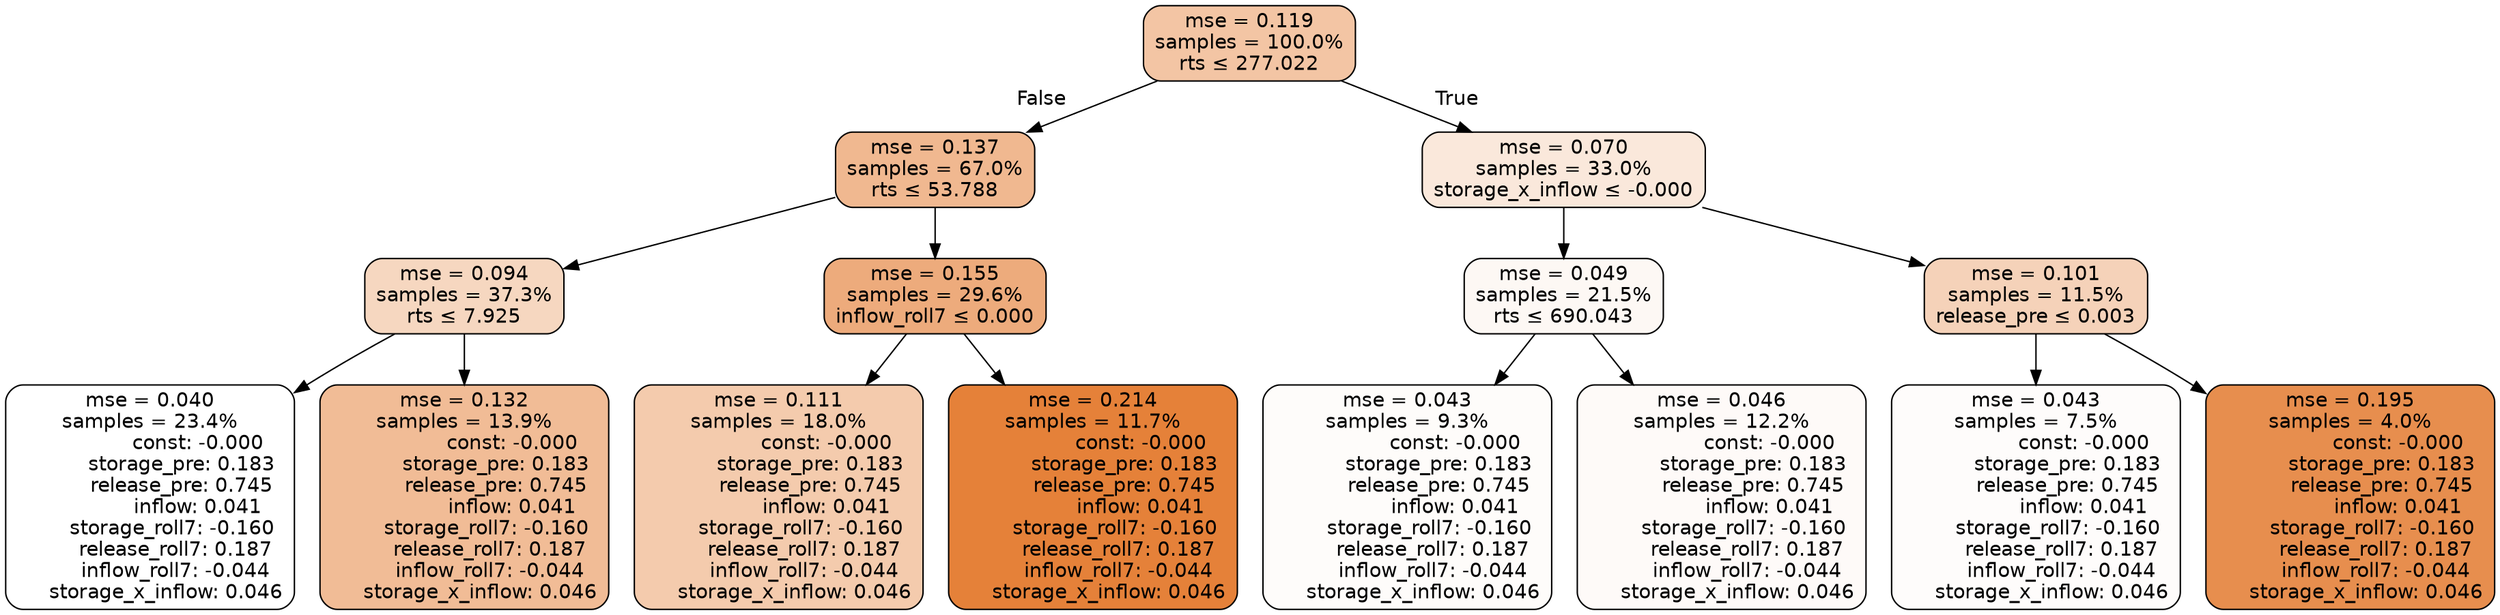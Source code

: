 digraph tree {
node [shape=rectangle, style="filled, rounded", color="black", fontname=helvetica] ;
edge [fontname=helvetica] ;
	"0" [label="mse = 0.119
samples = 100.0%
rts &le; 277.022", fillcolor="#f3c5a4"]
	"1" [label="mse = 0.137
samples = 67.0%
rts &le; 53.788", fillcolor="#f0b890"]
	"2" [label="mse = 0.094
samples = 37.3%
rts &le; 7.925", fillcolor="#f6d7c0"]
	"3" [label="mse = 0.040
samples = 23.4%
               const: -0.000
          storage_pre: 0.183
          release_pre: 0.745
               inflow: 0.041
       storage_roll7: -0.160
        release_roll7: 0.187
        inflow_roll7: -0.044
     storage_x_inflow: 0.046", fillcolor="#ffffff"]
	"4" [label="mse = 0.132
samples = 13.9%
               const: -0.000
          storage_pre: 0.183
          release_pre: 0.745
               inflow: 0.041
       storage_roll7: -0.160
        release_roll7: 0.187
        inflow_roll7: -0.044
     storage_x_inflow: 0.046", fillcolor="#f1bc96"]
	"5" [label="mse = 0.155
samples = 29.6%
inflow_roll7 &le; 0.000", fillcolor="#edab7c"]
	"6" [label="mse = 0.111
samples = 18.0%
               const: -0.000
          storage_pre: 0.183
          release_pre: 0.745
               inflow: 0.041
       storage_roll7: -0.160
        release_roll7: 0.187
        inflow_roll7: -0.044
     storage_x_inflow: 0.046", fillcolor="#f4cbad"]
	"7" [label="mse = 0.214
samples = 11.7%
               const: -0.000
          storage_pre: 0.183
          release_pre: 0.745
               inflow: 0.041
       storage_roll7: -0.160
        release_roll7: 0.187
        inflow_roll7: -0.044
     storage_x_inflow: 0.046", fillcolor="#e58139"]
	"8" [label="mse = 0.070
samples = 33.0%
storage_x_inflow &le; -0.000", fillcolor="#fae8db"]
	"9" [label="mse = 0.049
samples = 21.5%
rts &le; 690.043", fillcolor="#fdf8f4"]
	"10" [label="mse = 0.043
samples = 9.3%
               const: -0.000
          storage_pre: 0.183
          release_pre: 0.745
               inflow: 0.041
       storage_roll7: -0.160
        release_roll7: 0.187
        inflow_roll7: -0.044
     storage_x_inflow: 0.046", fillcolor="#fefcfa"]
	"11" [label="mse = 0.046
samples = 12.2%
               const: -0.000
          storage_pre: 0.183
          release_pre: 0.745
               inflow: 0.041
       storage_roll7: -0.160
        release_roll7: 0.187
        inflow_roll7: -0.044
     storage_x_inflow: 0.046", fillcolor="#fefaf8"]
	"12" [label="mse = 0.101
samples = 11.5%
release_pre &le; 0.003", fillcolor="#f5d2b9"]
	"13" [label="mse = 0.043
samples = 7.5%
               const: -0.000
          storage_pre: 0.183
          release_pre: 0.745
               inflow: 0.041
       storage_roll7: -0.160
        release_roll7: 0.187
        inflow_roll7: -0.044
     storage_x_inflow: 0.046", fillcolor="#fefcfb"]
	"14" [label="mse = 0.195
samples = 4.0%
               const: -0.000
          storage_pre: 0.183
          release_pre: 0.745
               inflow: 0.041
       storage_roll7: -0.160
        release_roll7: 0.187
        inflow_roll7: -0.044
     storage_x_inflow: 0.046", fillcolor="#e78e4e"]

	"0" -> "1" [labeldistance=2.5, labelangle=45, headlabel="False"]
	"1" -> "2"
	"2" -> "3"
	"2" -> "4"
	"1" -> "5"
	"5" -> "6"
	"5" -> "7"
	"0" -> "8" [labeldistance=2.5, labelangle=-45, headlabel="True"]
	"8" -> "9"
	"9" -> "10"
	"9" -> "11"
	"8" -> "12"
	"12" -> "13"
	"12" -> "14"
}